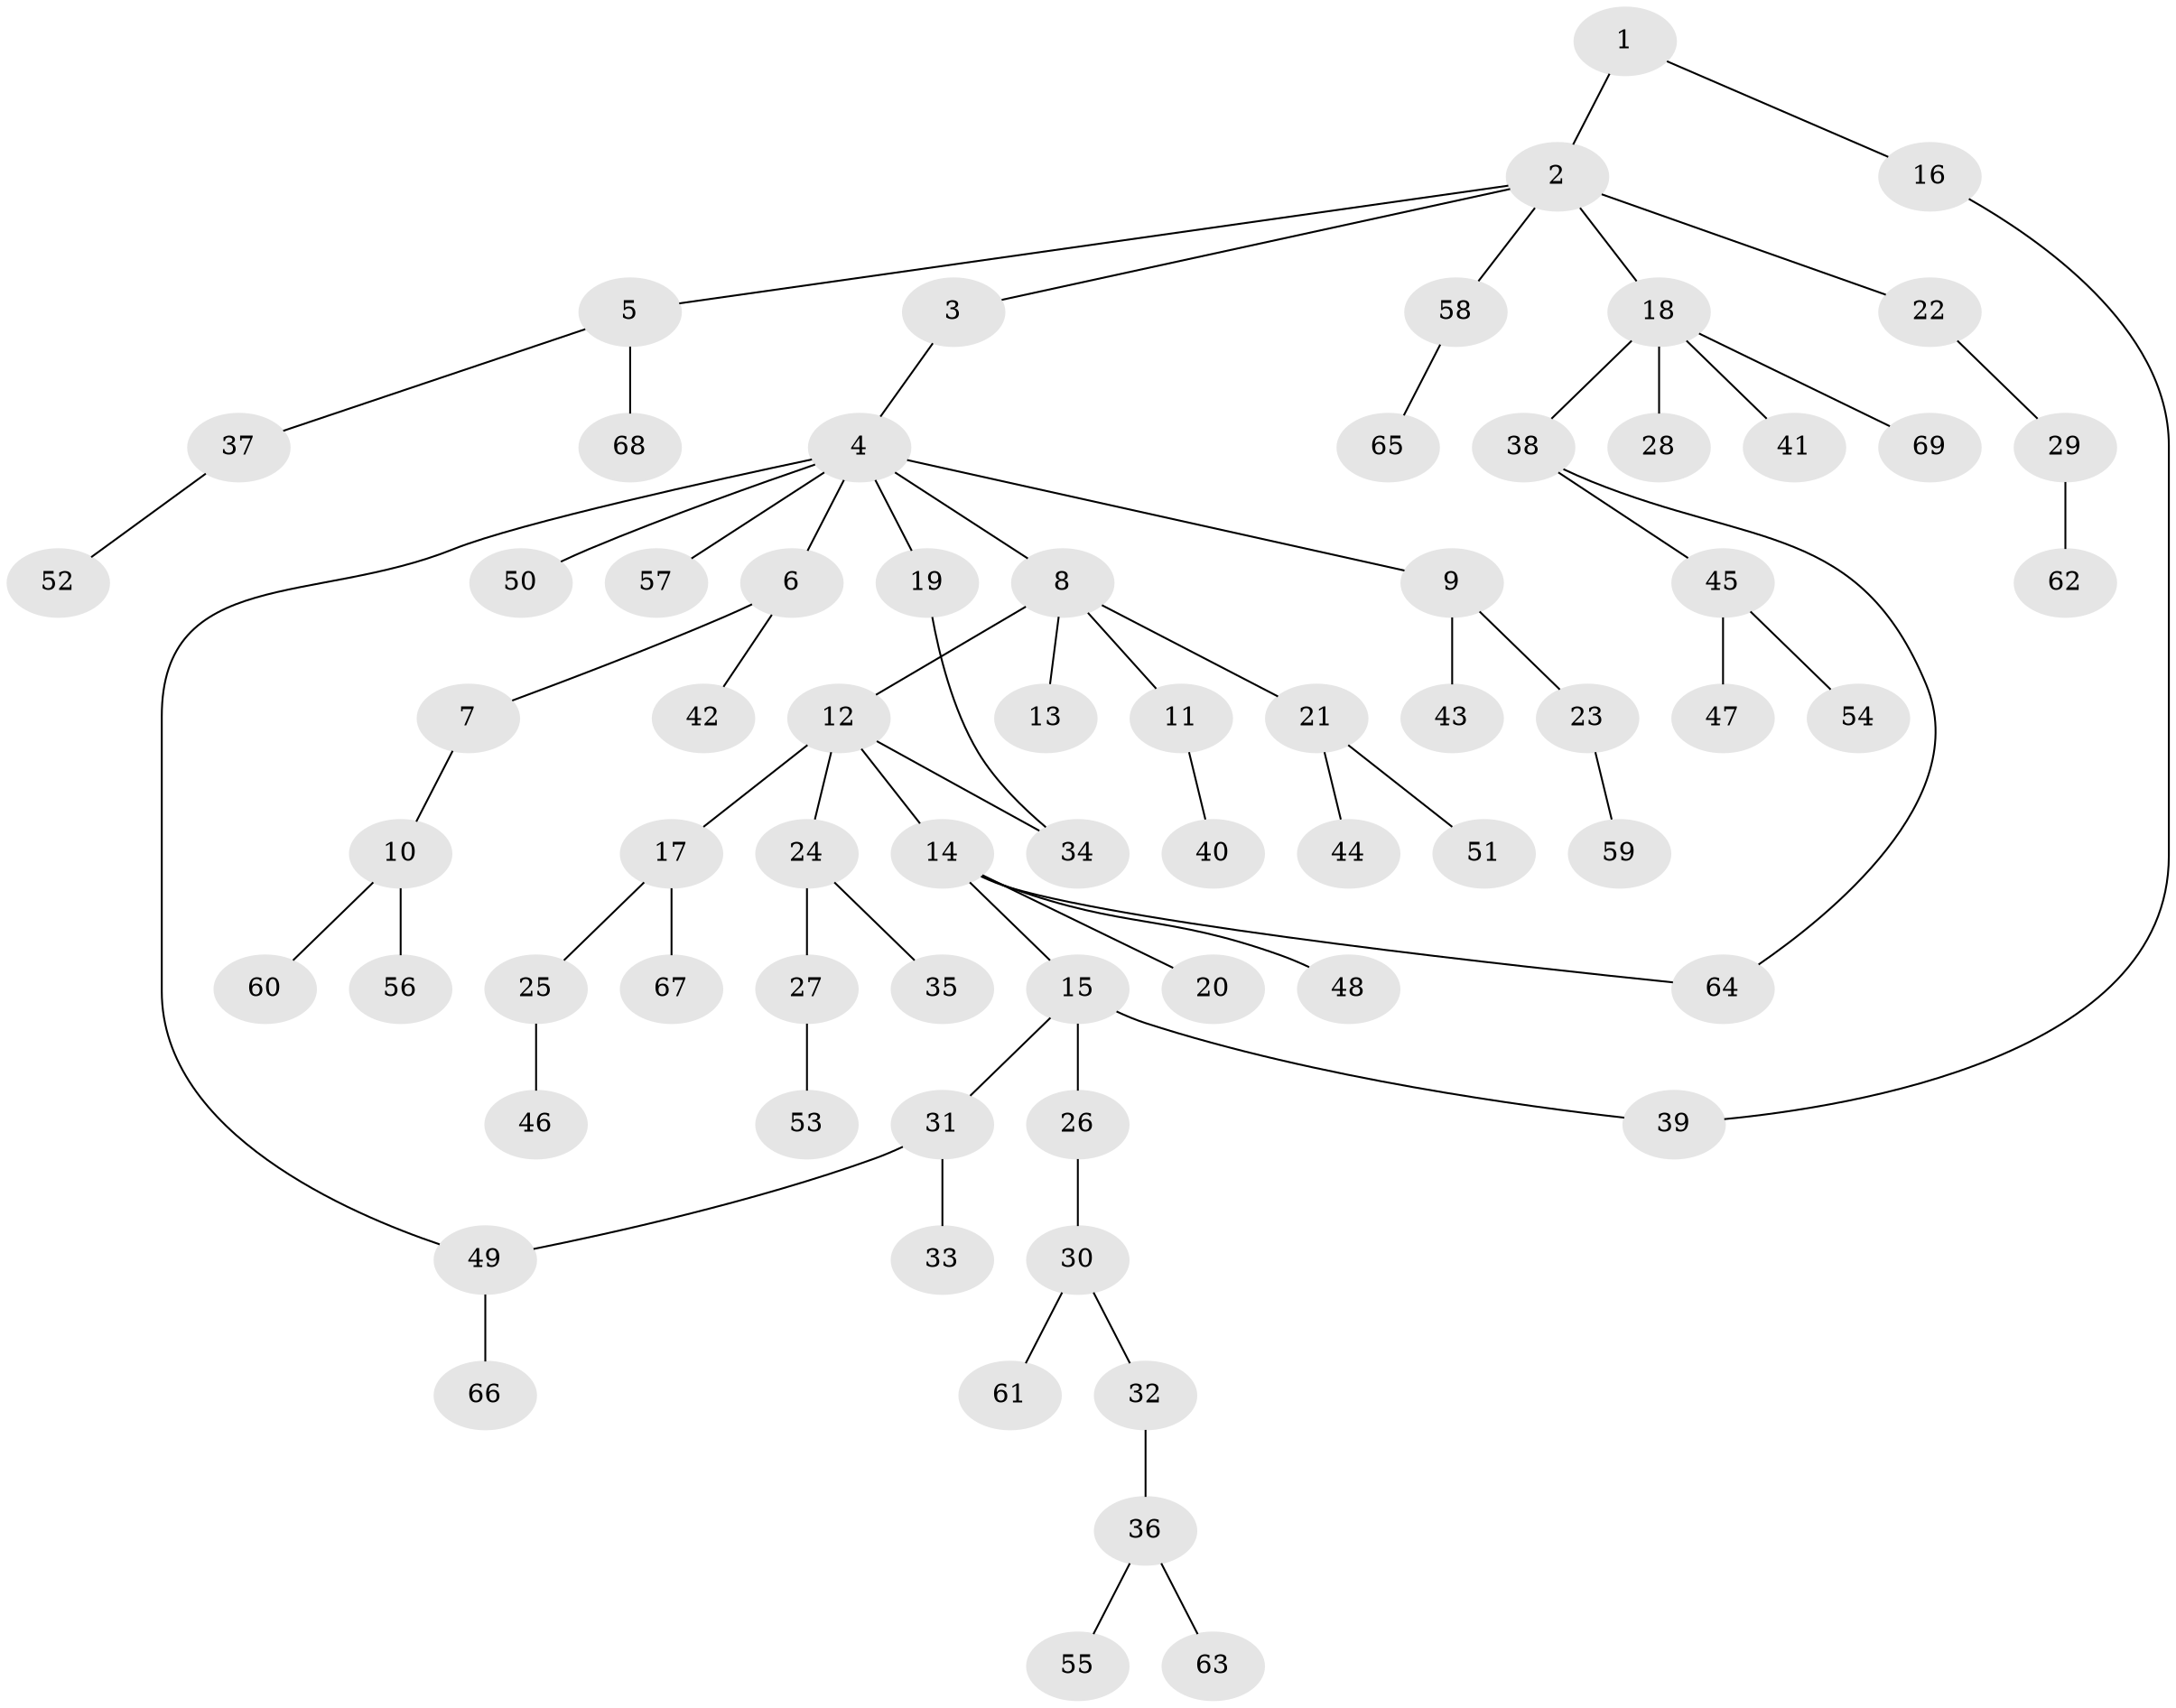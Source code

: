 // coarse degree distribution, {2: 0.5306122448979592, 6: 0.02040816326530612, 5: 0.02040816326530612, 4: 0.08163265306122448, 3: 0.02040816326530612, 1: 0.30612244897959184, 7: 0.02040816326530612}
// Generated by graph-tools (version 1.1) at 2025/36/03/04/25 23:36:10]
// undirected, 69 vertices, 72 edges
graph export_dot {
  node [color=gray90,style=filled];
  1;
  2;
  3;
  4;
  5;
  6;
  7;
  8;
  9;
  10;
  11;
  12;
  13;
  14;
  15;
  16;
  17;
  18;
  19;
  20;
  21;
  22;
  23;
  24;
  25;
  26;
  27;
  28;
  29;
  30;
  31;
  32;
  33;
  34;
  35;
  36;
  37;
  38;
  39;
  40;
  41;
  42;
  43;
  44;
  45;
  46;
  47;
  48;
  49;
  50;
  51;
  52;
  53;
  54;
  55;
  56;
  57;
  58;
  59;
  60;
  61;
  62;
  63;
  64;
  65;
  66;
  67;
  68;
  69;
  1 -- 2;
  1 -- 16;
  2 -- 3;
  2 -- 5;
  2 -- 18;
  2 -- 22;
  2 -- 58;
  3 -- 4;
  4 -- 6;
  4 -- 8;
  4 -- 9;
  4 -- 19;
  4 -- 49;
  4 -- 50;
  4 -- 57;
  5 -- 37;
  5 -- 68;
  6 -- 7;
  6 -- 42;
  7 -- 10;
  8 -- 11;
  8 -- 12;
  8 -- 13;
  8 -- 21;
  9 -- 23;
  9 -- 43;
  10 -- 56;
  10 -- 60;
  11 -- 40;
  12 -- 14;
  12 -- 17;
  12 -- 24;
  12 -- 34;
  14 -- 15;
  14 -- 20;
  14 -- 48;
  14 -- 64;
  15 -- 26;
  15 -- 31;
  15 -- 39;
  16 -- 39;
  17 -- 25;
  17 -- 67;
  18 -- 28;
  18 -- 38;
  18 -- 41;
  18 -- 69;
  19 -- 34;
  21 -- 44;
  21 -- 51;
  22 -- 29;
  23 -- 59;
  24 -- 27;
  24 -- 35;
  25 -- 46;
  26 -- 30;
  27 -- 53;
  29 -- 62;
  30 -- 32;
  30 -- 61;
  31 -- 33;
  31 -- 49;
  32 -- 36;
  36 -- 55;
  36 -- 63;
  37 -- 52;
  38 -- 45;
  38 -- 64;
  45 -- 47;
  45 -- 54;
  49 -- 66;
  58 -- 65;
}
